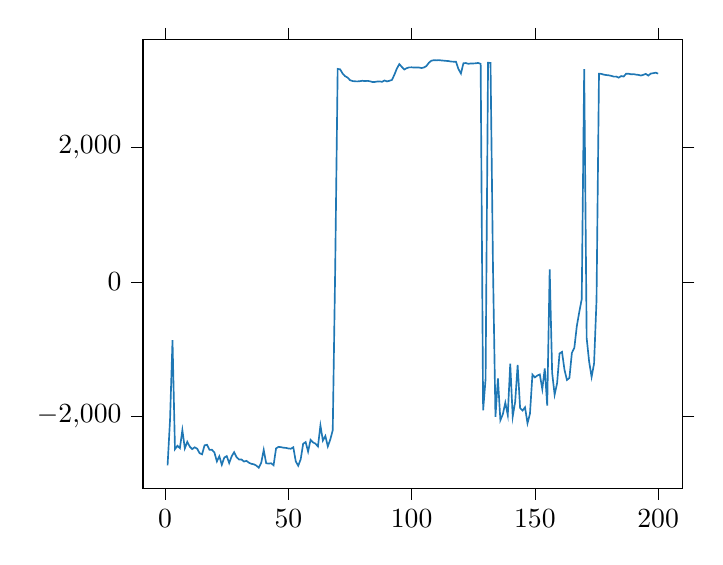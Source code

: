 % This file was created by tikzplotlib v0.9.1.
\begin{tikzpicture}

\definecolor{color0}{rgb}{0.122,0.467,0.706}

\begin{axis}[
tick align=outside,
tick pos=both,
x grid style={white!69.02!black},
xmin=-8.95, xmax=209.95,
xtick style={color=black},
y grid style={white!69.02!black},
ymin=-3066.436, ymax=3601.342,
ytick style={color=black}
]
\addplot [semithick, color0]
table {%
1 -2729.301
2 -2051.651
3 -866.116
4 -2487.319
5 -2437.27
6 -2473.389
7 -2203.673
8 -2475.302
9 -2377.935
10 -2449.289
11 -2486.338
12 -2460.286
13 -2480.28
14 -2548.008
15 -2563.816
16 -2430.119
17 -2422.415
18 -2497.748
19 -2497.049
20 -2536.721
21 -2669.504
22 -2593.989
23 -2719.252
24 -2612.719
25 -2590.907
26 -2694.22
27 -2593.475
28 -2532.372
29 -2607.064
30 -2641.757
31 -2641.36
32 -2671.777
33 -2661.596
34 -2688.839
35 -2705.818
36 -2712.541
37 -2731.953
38 -2763.355
39 -2688.565
40 -2498.486
41 -2696.534
42 -2702.625
43 -2697.174
44 -2726.797
45 -2477.017
46 -2452.975
47 -2457.833
48 -2465.459
49 -2468.78
50 -2476.904
51 -2481.056
52 -2459.125
53 -2669.017
54 -2734.441
55 -2637.54
56 -2407.617
57 -2382.326
58 -2523.027
59 -2349.334
60 -2387.509
61 -2405.803
62 -2447.344
63 -2135.14
64 -2359.474
65 -2291.231
66 -2446.513
67 -2344.211
68 -2205.631
69 208.547
70 3167.786
71 3161.433
72 3099.322
73 3059.68
74 3039.5
75 3001.035
76 2987.418
77 2983.426
78 2981.704
79 2985.497
80 2991.179
81 2986.801
82 2989.903
83 2984.664
84 2974.112
85 2973.488
86 2979.883
87 2982.056
88 2975.446
89 2995.918
90 2981.659
91 2991.121
92 3003.095
93 3080.679
94 3172.034
95 3239.518
96 3198.297
97 3158.867
98 3178.984
99 3190.39
100 3191.507
101 3187.763
102 3189.092
103 3188.134
104 3180.952
105 3188.982
106 3210.432
107 3259.387
108 3290.069
109 3296.817
110 3295.047
111 3298.261
112 3294.059
113 3290.677
114 3287.298
115 3284.017
116 3277.152
117 3274.984
118 3273.789
119 3165.231
120 3099.299
121 3251.171
122 3255.192
123 3243.603
124 3249.023
125 3248.656
126 3251.374
127 3256.409
128 3242.714
129 -1911.252
130 -1442.433
131 3260.235
132 3256.485
133 215.564
134 -2006.258
135 -1436.224
136 -2056.715
137 -1967.143
138 -1796.413
139 -1979.161
140 -1217.533
141 -2003.607
142 -1783.36
143 -1236.101
144 -1876.602
145 -1913.413
146 -1865.461
147 -2102.62
148 -1959.427
149 -1378.643
150 -1419.953
151 -1392.126
152 -1376.566
153 -1594.948
154 -1287.697
155 -1840.229
156 184.957
157 -1352.708
158 -1676.775
159 -1507.661
160 -1065.067
161 -1040.133
162 -1306.713
163 -1458.269
164 -1429.145
165 -1055.542
166 -980.824
167 -658.312
168 -447.842
169 -255.892
170 3164.662
171 -834.891
172 -1186.471
173 -1412.98
174 -1215.062
175 -268.909
176 3096.698
177 3093.31
178 3082.185
179 3076.132
180 3072.234
181 3064.171
182 3053.322
183 3053.72
184 3038.259
185 3061.27
186 3054.205
187 3095.342
188 3096.507
189 3087.842
190 3090.218
191 3082.958
192 3079.009
193 3068.943
194 3080.316
195 3093.604
196 3068.498
197 3098.441
198 3104.068
199 3111.915
200 3097.799
};
\end{axis}

\end{tikzpicture}
